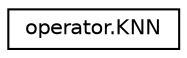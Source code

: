 digraph "Graphical Class Hierarchy"
{
 // LATEX_PDF_SIZE
  edge [fontname="Helvetica",fontsize="10",labelfontname="Helvetica",labelfontsize="10"];
  node [fontname="Helvetica",fontsize="10",shape=record];
  rankdir="LR";
  Node0 [label="operator.KNN",height=0.2,width=0.4,color="black", fillcolor="white", style="filled",URL="$classoperator_1_1KNN.html",tooltip=" "];
}
